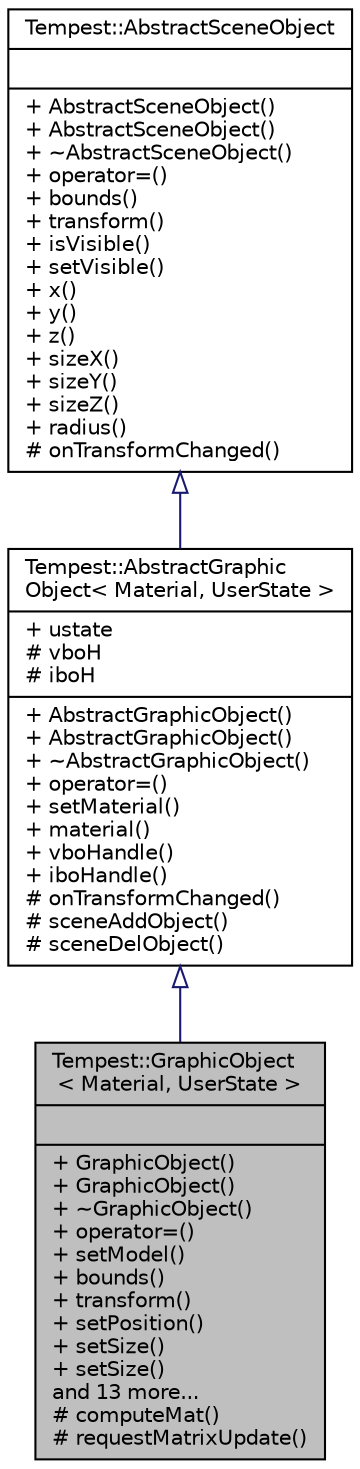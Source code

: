 digraph "Tempest::GraphicObject&lt; Material, UserState &gt;"
{
  edge [fontname="Helvetica",fontsize="10",labelfontname="Helvetica",labelfontsize="10"];
  node [fontname="Helvetica",fontsize="10",shape=record];
  Node3 [label="{Tempest::GraphicObject\l\< Material, UserState \>\n||+ GraphicObject()\l+ GraphicObject()\l+ ~GraphicObject()\l+ operator=()\l+ setModel()\l+ bounds()\l+ transform()\l+ setPosition()\l+ setSize()\l+ setSize()\land 13 more...\l# computeMat()\l# requestMatrixUpdate()\l}",height=0.2,width=0.4,color="black", fillcolor="grey75", style="filled", fontcolor="black"];
  Node4 -> Node3 [dir="back",color="midnightblue",fontsize="10",style="solid",arrowtail="onormal",fontname="Helvetica"];
  Node4 [label="{Tempest::AbstractGraphic\lObject\< Material, UserState \>\n|+ ustate\l# vboH\l# iboH\l|+ AbstractGraphicObject()\l+ AbstractGraphicObject()\l+ ~AbstractGraphicObject()\l+ operator=()\l+ setMaterial()\l+ material()\l+ vboHandle()\l+ iboHandle()\l# onTransformChanged()\l# sceneAddObject()\l# sceneDelObject()\l}",height=0.2,width=0.4,color="black", fillcolor="white", style="filled",URL="$class_tempest_1_1_abstract_graphic_object.html"];
  Node5 -> Node4 [dir="back",color="midnightblue",fontsize="10",style="solid",arrowtail="onormal",fontname="Helvetica"];
  Node5 [label="{Tempest::AbstractSceneObject\n||+ AbstractSceneObject()\l+ AbstractSceneObject()\l+ ~AbstractSceneObject()\l+ operator=()\l+ bounds()\l+ transform()\l+ isVisible()\l+ setVisible()\l+ x()\l+ y()\l+ z()\l+ sizeX()\l+ sizeY()\l+ sizeZ()\l+ radius()\l# onTransformChanged()\l}",height=0.2,width=0.4,color="black", fillcolor="white", style="filled",URL="$class_tempest_1_1_abstract_scene_object.html"];
}
